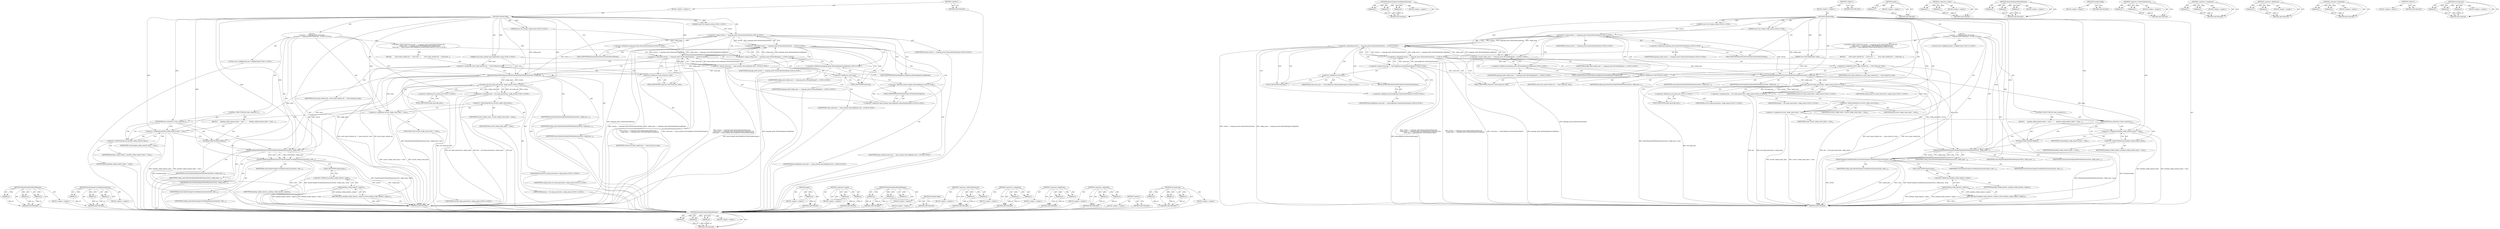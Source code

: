 digraph "std.make_pair" {
vulnerable_122 [label=<(METHOD,MaybeStartInputMethodDaemon)>];
vulnerable_123 [label=<(PARAM,p1)>];
vulnerable_124 [label=<(PARAM,p2)>];
vulnerable_125 [label=<(PARAM,p3)>];
vulnerable_126 [label=<(BLOCK,&lt;empty&gt;,&lt;empty&gt;)>];
vulnerable_127 [label=<(METHOD_RETURN,ANY)>];
vulnerable_148 [label=<(METHOD,MaybeChangeCurrentKeyboardLayout)>];
vulnerable_149 [label=<(PARAM,p1)>];
vulnerable_150 [label=<(PARAM,p2)>];
vulnerable_151 [label=<(PARAM,p3)>];
vulnerable_152 [label=<(BLOCK,&lt;empty&gt;,&lt;empty&gt;)>];
vulnerable_153 [label=<(METHOD_RETURN,ANY)>];
vulnerable_6 [label=<(METHOD,&lt;global&gt;)<SUB>1</SUB>>];
vulnerable_7 [label=<(BLOCK,&lt;empty&gt;,&lt;empty&gt;)<SUB>1</SUB>>];
vulnerable_8 [label=<(METHOD,SetImeConfig)<SUB>1</SUB>>];
vulnerable_9 [label="<(PARAM,const std::string&amp; section)<SUB>1</SUB>>"];
vulnerable_10 [label="<(PARAM,const std::string&amp; config_name)<SUB>2</SUB>>"];
vulnerable_11 [label=<(PARAM,const ImeConfigValue&amp; value)<SUB>3</SUB>>];
vulnerable_12 [label="<(BLOCK,{
     if (section == language_prefs::kGeneralS...,{
     if (section == language_prefs::kGeneralS...)<SUB>3</SUB>>"];
vulnerable_13 [label="<(CONTROL_STRUCTURE,IF,if (section == language_prefs::kGeneralSectionName &amp;&amp;
         config_name == language_prefs::kPreloadEnginesConfigName &amp;&amp;
        value.type == ImeConfigValue::kValueTypeStringList))<SUB>4</SUB>>"];
vulnerable_14 [label="<(&lt;operator&gt;.logicalAnd,section == language_prefs::kGeneralSectionName ...)<SUB>4</SUB>>"];
vulnerable_15 [label="<(&lt;operator&gt;.logicalAnd,section == language_prefs::kGeneralSectionName ...)<SUB>4</SUB>>"];
vulnerable_16 [label="<(&lt;operator&gt;.equals,section == language_prefs::kGeneralSectionName)<SUB>4</SUB>>"];
vulnerable_17 [label="<(IDENTIFIER,section,section == language_prefs::kGeneralSectionName)<SUB>4</SUB>>"];
vulnerable_18 [label="<(&lt;operator&gt;.fieldAccess,language_prefs::kGeneralSectionName)<SUB>4</SUB>>"];
vulnerable_19 [label="<(IDENTIFIER,language_prefs,section == language_prefs::kGeneralSectionName)<SUB>4</SUB>>"];
vulnerable_20 [label=<(FIELD_IDENTIFIER,kGeneralSectionName,kGeneralSectionName)<SUB>4</SUB>>];
vulnerable_21 [label="<(&lt;operator&gt;.equals,config_name == language_prefs::kPreloadEnginesC...)<SUB>5</SUB>>"];
vulnerable_22 [label="<(IDENTIFIER,config_name,config_name == language_prefs::kPreloadEnginesC...)<SUB>5</SUB>>"];
vulnerable_23 [label="<(&lt;operator&gt;.fieldAccess,language_prefs::kPreloadEnginesConfigName)<SUB>5</SUB>>"];
vulnerable_24 [label="<(IDENTIFIER,language_prefs,config_name == language_prefs::kPreloadEnginesC...)<SUB>5</SUB>>"];
vulnerable_25 [label=<(FIELD_IDENTIFIER,kPreloadEnginesConfigName,kPreloadEnginesConfigName)<SUB>5</SUB>>];
vulnerable_26 [label="<(&lt;operator&gt;.equals,value.type == ImeConfigValue::kValueTypeStringList)<SUB>6</SUB>>"];
vulnerable_27 [label=<(&lt;operator&gt;.fieldAccess,value.type)<SUB>6</SUB>>];
vulnerable_28 [label="<(IDENTIFIER,value,value.type == ImeConfigValue::kValueTypeStringList)<SUB>6</SUB>>"];
vulnerable_29 [label=<(FIELD_IDENTIFIER,type,type)<SUB>6</SUB>>];
vulnerable_30 [label="<(&lt;operator&gt;.fieldAccess,ImeConfigValue::kValueTypeStringList)<SUB>6</SUB>>"];
vulnerable_31 [label="<(IDENTIFIER,ImeConfigValue,value.type == ImeConfigValue::kValueTypeStringList)<SUB>6</SUB>>"];
vulnerable_32 [label=<(FIELD_IDENTIFIER,kValueTypeStringList,kValueTypeStringList)<SUB>6</SUB>>];
vulnerable_33 [label=<(BLOCK,{
       active_input_method_ids_ = value.strin...,{
       active_input_method_ids_ = value.strin...)<SUB>6</SUB>>];
vulnerable_34 [label=<(&lt;operator&gt;.assignment,active_input_method_ids_ = value.string_list_value)<SUB>7</SUB>>];
vulnerable_35 [label=<(IDENTIFIER,active_input_method_ids_,active_input_method_ids_ = value.string_list_value)<SUB>7</SUB>>];
vulnerable_36 [label=<(&lt;operator&gt;.fieldAccess,value.string_list_value)<SUB>7</SUB>>];
vulnerable_37 [label=<(IDENTIFIER,value,active_input_method_ids_ = value.string_list_value)<SUB>7</SUB>>];
vulnerable_38 [label=<(FIELD_IDENTIFIER,string_list_value,string_list_value)<SUB>7</SUB>>];
vulnerable_39 [label=<(MaybeStartInputMethodDaemon,MaybeStartInputMethodDaemon(section, config_nam...)<SUB>10</SUB>>];
vulnerable_40 [label=<(IDENTIFIER,section,MaybeStartInputMethodDaemon(section, config_nam...)<SUB>10</SUB>>];
vulnerable_41 [label=<(IDENTIFIER,config_name,MaybeStartInputMethodDaemon(section, config_nam...)<SUB>10</SUB>>];
vulnerable_42 [label=<(IDENTIFIER,value,MaybeStartInputMethodDaemon(section, config_nam...)<SUB>10</SUB>>];
vulnerable_43 [label="<(LOCAL,const ConfigKeyType key: ConfigKeyType)<SUB>12</SUB>>"];
vulnerable_44 [label="<(&lt;operator&gt;.assignment,key = std::make_pair(section, config_name))<SUB>12</SUB>>"];
vulnerable_45 [label="<(IDENTIFIER,key,key = std::make_pair(section, config_name))<SUB>12</SUB>>"];
vulnerable_46 [label="<(std.make_pair,std::make_pair(section, config_name))<SUB>12</SUB>>"];
vulnerable_47 [label="<(&lt;operator&gt;.fieldAccess,std::make_pair)<SUB>12</SUB>>"];
vulnerable_48 [label="<(IDENTIFIER,std,std::make_pair(section, config_name))<SUB>12</SUB>>"];
vulnerable_49 [label=<(FIELD_IDENTIFIER,make_pair,make_pair)<SUB>12</SUB>>];
vulnerable_50 [label="<(IDENTIFIER,section,std::make_pair(section, config_name))<SUB>12</SUB>>"];
vulnerable_51 [label="<(IDENTIFIER,config_name,std::make_pair(section, config_name))<SUB>12</SUB>>"];
vulnerable_52 [label=<(&lt;operator&gt;.assignment,current_config_values_[key] = value)<SUB>13</SUB>>];
vulnerable_53 [label=<(&lt;operator&gt;.indirectIndexAccess,current_config_values_[key])<SUB>13</SUB>>];
vulnerable_54 [label=<(IDENTIFIER,current_config_values_,current_config_values_[key] = value)<SUB>13</SUB>>];
vulnerable_55 [label=<(IDENTIFIER,key,current_config_values_[key] = value)<SUB>13</SUB>>];
vulnerable_56 [label=<(IDENTIFIER,value,current_config_values_[key] = value)<SUB>13</SUB>>];
vulnerable_57 [label=<(CONTROL_STRUCTURE,IF,if (ime_connected_))<SUB>14</SUB>>];
vulnerable_58 [label=<(IDENTIFIER,ime_connected_,if (ime_connected_))<SUB>14</SUB>>];
vulnerable_59 [label=<(BLOCK,{
      pending_config_requests_[key] = value;
...,{
      pending_config_requests_[key] = value;
...)<SUB>14</SUB>>];
vulnerable_60 [label=<(&lt;operator&gt;.assignment,pending_config_requests_[key] = value)<SUB>15</SUB>>];
vulnerable_61 [label=<(&lt;operator&gt;.indirectIndexAccess,pending_config_requests_[key])<SUB>15</SUB>>];
vulnerable_62 [label=<(IDENTIFIER,pending_config_requests_,pending_config_requests_[key] = value)<SUB>15</SUB>>];
vulnerable_63 [label=<(IDENTIFIER,key,pending_config_requests_[key] = value)<SUB>15</SUB>>];
vulnerable_64 [label=<(IDENTIFIER,value,pending_config_requests_[key] = value)<SUB>15</SUB>>];
vulnerable_65 [label=<(FlushImeConfig,FlushImeConfig())<SUB>16</SUB>>];
vulnerable_66 [label=<(MaybeStopInputMethodDaemon,MaybeStopInputMethodDaemon(section, config_name...)<SUB>19</SUB>>];
vulnerable_67 [label=<(IDENTIFIER,section,MaybeStopInputMethodDaemon(section, config_name...)<SUB>19</SUB>>];
vulnerable_68 [label=<(IDENTIFIER,config_name,MaybeStopInputMethodDaemon(section, config_name...)<SUB>19</SUB>>];
vulnerable_69 [label=<(IDENTIFIER,value,MaybeStopInputMethodDaemon(section, config_name...)<SUB>19</SUB>>];
vulnerable_70 [label=<(MaybeChangeCurrentKeyboardLayout,MaybeChangeCurrentKeyboardLayout(section, confi...)<SUB>20</SUB>>];
vulnerable_71 [label=<(IDENTIFIER,section,MaybeChangeCurrentKeyboardLayout(section, confi...)<SUB>20</SUB>>];
vulnerable_72 [label=<(IDENTIFIER,config_name,MaybeChangeCurrentKeyboardLayout(section, confi...)<SUB>20</SUB>>];
vulnerable_73 [label=<(IDENTIFIER,value,MaybeChangeCurrentKeyboardLayout(section, confi...)<SUB>20</SUB>>];
vulnerable_74 [label=<(RETURN,return pending_config_requests_.empty();,return pending_config_requests_.empty();)<SUB>21</SUB>>];
vulnerable_75 [label=<(empty,pending_config_requests_.empty())<SUB>21</SUB>>];
vulnerable_76 [label=<(&lt;operator&gt;.fieldAccess,pending_config_requests_.empty)<SUB>21</SUB>>];
vulnerable_77 [label=<(IDENTIFIER,pending_config_requests_,pending_config_requests_.empty())<SUB>21</SUB>>];
vulnerable_78 [label=<(FIELD_IDENTIFIER,empty,empty)<SUB>21</SUB>>];
vulnerable_79 [label=<(METHOD_RETURN,bool)<SUB>1</SUB>>];
vulnerable_81 [label=<(METHOD_RETURN,ANY)<SUB>1</SUB>>];
vulnerable_154 [label=<(METHOD,empty)>];
vulnerable_155 [label=<(PARAM,p1)>];
vulnerable_156 [label=<(BLOCK,&lt;empty&gt;,&lt;empty&gt;)>];
vulnerable_157 [label=<(METHOD_RETURN,ANY)>];
vulnerable_107 [label=<(METHOD,&lt;operator&gt;.equals)>];
vulnerable_108 [label=<(PARAM,p1)>];
vulnerable_109 [label=<(PARAM,p2)>];
vulnerable_110 [label=<(BLOCK,&lt;empty&gt;,&lt;empty&gt;)>];
vulnerable_111 [label=<(METHOD_RETURN,ANY)>];
vulnerable_142 [label=<(METHOD,MaybeStopInputMethodDaemon)>];
vulnerable_143 [label=<(PARAM,p1)>];
vulnerable_144 [label=<(PARAM,p2)>];
vulnerable_145 [label=<(PARAM,p3)>];
vulnerable_146 [label=<(BLOCK,&lt;empty&gt;,&lt;empty&gt;)>];
vulnerable_147 [label=<(METHOD_RETURN,ANY)>];
vulnerable_139 [label=<(METHOD,FlushImeConfig)>];
vulnerable_140 [label=<(BLOCK,&lt;empty&gt;,&lt;empty&gt;)>];
vulnerable_141 [label=<(METHOD_RETURN,ANY)>];
vulnerable_134 [label=<(METHOD,&lt;operator&gt;.indirectIndexAccess)>];
vulnerable_135 [label=<(PARAM,p1)>];
vulnerable_136 [label=<(PARAM,p2)>];
vulnerable_137 [label=<(BLOCK,&lt;empty&gt;,&lt;empty&gt;)>];
vulnerable_138 [label=<(METHOD_RETURN,ANY)>];
vulnerable_117 [label=<(METHOD,&lt;operator&gt;.assignment)>];
vulnerable_118 [label=<(PARAM,p1)>];
vulnerable_119 [label=<(PARAM,p2)>];
vulnerable_120 [label=<(BLOCK,&lt;empty&gt;,&lt;empty&gt;)>];
vulnerable_121 [label=<(METHOD_RETURN,ANY)>];
vulnerable_112 [label=<(METHOD,&lt;operator&gt;.fieldAccess)>];
vulnerable_113 [label=<(PARAM,p1)>];
vulnerable_114 [label=<(PARAM,p2)>];
vulnerable_115 [label=<(BLOCK,&lt;empty&gt;,&lt;empty&gt;)>];
vulnerable_116 [label=<(METHOD_RETURN,ANY)>];
vulnerable_102 [label=<(METHOD,&lt;operator&gt;.logicalAnd)>];
vulnerable_103 [label=<(PARAM,p1)>];
vulnerable_104 [label=<(PARAM,p2)>];
vulnerable_105 [label=<(BLOCK,&lt;empty&gt;,&lt;empty&gt;)>];
vulnerable_106 [label=<(METHOD_RETURN,ANY)>];
vulnerable_96 [label=<(METHOD,&lt;global&gt;)<SUB>1</SUB>>];
vulnerable_97 [label=<(BLOCK,&lt;empty&gt;,&lt;empty&gt;)>];
vulnerable_98 [label=<(METHOD_RETURN,ANY)>];
vulnerable_128 [label=<(METHOD,std.make_pair)>];
vulnerable_129 [label=<(PARAM,p1)>];
vulnerable_130 [label=<(PARAM,p2)>];
vulnerable_131 [label=<(PARAM,p3)>];
vulnerable_132 [label=<(BLOCK,&lt;empty&gt;,&lt;empty&gt;)>];
vulnerable_133 [label=<(METHOD_RETURN,ANY)>];
fixed_126 [label=<(METHOD,MaybeStartInputMethodDaemon)>];
fixed_127 [label=<(PARAM,p1)>];
fixed_128 [label=<(PARAM,p2)>];
fixed_129 [label=<(PARAM,p3)>];
fixed_130 [label=<(BLOCK,&lt;empty&gt;,&lt;empty&gt;)>];
fixed_131 [label=<(METHOD_RETURN,ANY)>];
fixed_152 [label=<(METHOD,MaybeChangeCurrentKeyboardLayout)>];
fixed_153 [label=<(PARAM,p1)>];
fixed_154 [label=<(PARAM,p2)>];
fixed_155 [label=<(PARAM,p3)>];
fixed_156 [label=<(BLOCK,&lt;empty&gt;,&lt;empty&gt;)>];
fixed_157 [label=<(METHOD_RETURN,ANY)>];
fixed_6 [label=<(METHOD,&lt;global&gt;)<SUB>1</SUB>>];
fixed_7 [label=<(BLOCK,&lt;empty&gt;,&lt;empty&gt;)<SUB>1</SUB>>];
fixed_8 [label=<(METHOD,SetImeConfig)<SUB>1</SUB>>];
fixed_9 [label="<(PARAM,const std::string&amp; section)<SUB>1</SUB>>"];
fixed_10 [label="<(PARAM,const std::string&amp; config_name)<SUB>2</SUB>>"];
fixed_11 [label="<(PARAM,const input_method::ImeConfigValue&amp; value)<SUB>3</SUB>>"];
fixed_12 [label="<(BLOCK,{
     if (section == language_prefs::kGeneralS...,{
     if (section == language_prefs::kGeneralS...)<SUB>3</SUB>>"];
fixed_13 [label="<(CONTROL_STRUCTURE,IF,if (section == language_prefs::kGeneralSectionName &amp;&amp;
         config_name == language_prefs::kPreloadEnginesConfigName &amp;&amp;
        value.type == input_method::ImeConfigValue::kValueTypeStringList))<SUB>4</SUB>>"];
fixed_14 [label="<(&lt;operator&gt;.logicalAnd,section == language_prefs::kGeneralSectionName ...)<SUB>4</SUB>>"];
fixed_15 [label="<(&lt;operator&gt;.logicalAnd,section == language_prefs::kGeneralSectionName ...)<SUB>4</SUB>>"];
fixed_16 [label="<(&lt;operator&gt;.equals,section == language_prefs::kGeneralSectionName)<SUB>4</SUB>>"];
fixed_17 [label="<(IDENTIFIER,section,section == language_prefs::kGeneralSectionName)<SUB>4</SUB>>"];
fixed_18 [label="<(&lt;operator&gt;.fieldAccess,language_prefs::kGeneralSectionName)<SUB>4</SUB>>"];
fixed_19 [label="<(IDENTIFIER,language_prefs,section == language_prefs::kGeneralSectionName)<SUB>4</SUB>>"];
fixed_20 [label=<(FIELD_IDENTIFIER,kGeneralSectionName,kGeneralSectionName)<SUB>4</SUB>>];
fixed_21 [label="<(&lt;operator&gt;.equals,config_name == language_prefs::kPreloadEnginesC...)<SUB>5</SUB>>"];
fixed_22 [label="<(IDENTIFIER,config_name,config_name == language_prefs::kPreloadEnginesC...)<SUB>5</SUB>>"];
fixed_23 [label="<(&lt;operator&gt;.fieldAccess,language_prefs::kPreloadEnginesConfigName)<SUB>5</SUB>>"];
fixed_24 [label="<(IDENTIFIER,language_prefs,config_name == language_prefs::kPreloadEnginesC...)<SUB>5</SUB>>"];
fixed_25 [label=<(FIELD_IDENTIFIER,kPreloadEnginesConfigName,kPreloadEnginesConfigName)<SUB>5</SUB>>];
fixed_26 [label="<(&lt;operator&gt;.equals,value.type == input_method::ImeConfigValue::kVa...)<SUB>6</SUB>>"];
fixed_27 [label=<(&lt;operator&gt;.fieldAccess,value.type)<SUB>6</SUB>>];
fixed_28 [label="<(IDENTIFIER,value,value.type == input_method::ImeConfigValue::kVa...)<SUB>6</SUB>>"];
fixed_29 [label=<(FIELD_IDENTIFIER,type,type)<SUB>6</SUB>>];
fixed_30 [label="<(&lt;operator&gt;.fieldAccess,input_method::ImeConfigValue::kValueTypeStringList)<SUB>6</SUB>>"];
fixed_31 [label="<(&lt;operator&gt;.fieldAccess,input_method::ImeConfigValue)<SUB>6</SUB>>"];
fixed_32 [label="<(IDENTIFIER,input_method,value.type == input_method::ImeConfigValue::kVa...)<SUB>6</SUB>>"];
fixed_33 [label="<(IDENTIFIER,ImeConfigValue,value.type == input_method::ImeConfigValue::kVa...)<SUB>6</SUB>>"];
fixed_34 [label=<(FIELD_IDENTIFIER,kValueTypeStringList,kValueTypeStringList)<SUB>6</SUB>>];
fixed_35 [label=<(BLOCK,{
       active_input_method_ids_ = value.strin...,{
       active_input_method_ids_ = value.strin...)<SUB>6</SUB>>];
fixed_36 [label=<(&lt;operator&gt;.assignment,active_input_method_ids_ = value.string_list_value)<SUB>7</SUB>>];
fixed_37 [label=<(IDENTIFIER,active_input_method_ids_,active_input_method_ids_ = value.string_list_value)<SUB>7</SUB>>];
fixed_38 [label=<(&lt;operator&gt;.fieldAccess,value.string_list_value)<SUB>7</SUB>>];
fixed_39 [label=<(IDENTIFIER,value,active_input_method_ids_ = value.string_list_value)<SUB>7</SUB>>];
fixed_40 [label=<(FIELD_IDENTIFIER,string_list_value,string_list_value)<SUB>7</SUB>>];
fixed_41 [label=<(MaybeStartInputMethodDaemon,MaybeStartInputMethodDaemon(section, config_nam...)<SUB>10</SUB>>];
fixed_42 [label=<(IDENTIFIER,section,MaybeStartInputMethodDaemon(section, config_nam...)<SUB>10</SUB>>];
fixed_43 [label=<(IDENTIFIER,config_name,MaybeStartInputMethodDaemon(section, config_nam...)<SUB>10</SUB>>];
fixed_44 [label=<(IDENTIFIER,value,MaybeStartInputMethodDaemon(section, config_nam...)<SUB>10</SUB>>];
fixed_45 [label="<(LOCAL,const ConfigKeyType key: ConfigKeyType)<SUB>12</SUB>>"];
fixed_46 [label="<(&lt;operator&gt;.assignment,key = std::make_pair(section, config_name))<SUB>12</SUB>>"];
fixed_47 [label="<(IDENTIFIER,key,key = std::make_pair(section, config_name))<SUB>12</SUB>>"];
fixed_48 [label="<(std.make_pair,std::make_pair(section, config_name))<SUB>12</SUB>>"];
fixed_49 [label="<(&lt;operator&gt;.fieldAccess,std::make_pair)<SUB>12</SUB>>"];
fixed_50 [label="<(IDENTIFIER,std,std::make_pair(section, config_name))<SUB>12</SUB>>"];
fixed_51 [label=<(FIELD_IDENTIFIER,make_pair,make_pair)<SUB>12</SUB>>];
fixed_52 [label="<(IDENTIFIER,section,std::make_pair(section, config_name))<SUB>12</SUB>>"];
fixed_53 [label="<(IDENTIFIER,config_name,std::make_pair(section, config_name))<SUB>12</SUB>>"];
fixed_54 [label=<(&lt;operator&gt;.assignment,current_config_values_[key] = value)<SUB>13</SUB>>];
fixed_55 [label=<(&lt;operator&gt;.indirectIndexAccess,current_config_values_[key])<SUB>13</SUB>>];
fixed_56 [label=<(IDENTIFIER,current_config_values_,current_config_values_[key] = value)<SUB>13</SUB>>];
fixed_57 [label=<(IDENTIFIER,key,current_config_values_[key] = value)<SUB>13</SUB>>];
fixed_58 [label=<(IDENTIFIER,value,current_config_values_[key] = value)<SUB>13</SUB>>];
fixed_59 [label=<(CONTROL_STRUCTURE,IF,if (ime_connected_))<SUB>14</SUB>>];
fixed_60 [label=<(IDENTIFIER,ime_connected_,if (ime_connected_))<SUB>14</SUB>>];
fixed_61 [label=<(BLOCK,{
      pending_config_requests_[key] = value;
...,{
      pending_config_requests_[key] = value;
...)<SUB>14</SUB>>];
fixed_62 [label=<(&lt;operator&gt;.assignment,pending_config_requests_[key] = value)<SUB>15</SUB>>];
fixed_63 [label=<(&lt;operator&gt;.indirectIndexAccess,pending_config_requests_[key])<SUB>15</SUB>>];
fixed_64 [label=<(IDENTIFIER,pending_config_requests_,pending_config_requests_[key] = value)<SUB>15</SUB>>];
fixed_65 [label=<(IDENTIFIER,key,pending_config_requests_[key] = value)<SUB>15</SUB>>];
fixed_66 [label=<(IDENTIFIER,value,pending_config_requests_[key] = value)<SUB>15</SUB>>];
fixed_67 [label=<(FlushImeConfig,FlushImeConfig())<SUB>16</SUB>>];
fixed_68 [label=<(MaybeStopInputMethodDaemon,MaybeStopInputMethodDaemon(section, config_name...)<SUB>19</SUB>>];
fixed_69 [label=<(IDENTIFIER,section,MaybeStopInputMethodDaemon(section, config_name...)<SUB>19</SUB>>];
fixed_70 [label=<(IDENTIFIER,config_name,MaybeStopInputMethodDaemon(section, config_name...)<SUB>19</SUB>>];
fixed_71 [label=<(IDENTIFIER,value,MaybeStopInputMethodDaemon(section, config_name...)<SUB>19</SUB>>];
fixed_72 [label=<(MaybeChangeCurrentKeyboardLayout,MaybeChangeCurrentKeyboardLayout(section, confi...)<SUB>20</SUB>>];
fixed_73 [label=<(IDENTIFIER,section,MaybeChangeCurrentKeyboardLayout(section, confi...)<SUB>20</SUB>>];
fixed_74 [label=<(IDENTIFIER,config_name,MaybeChangeCurrentKeyboardLayout(section, confi...)<SUB>20</SUB>>];
fixed_75 [label=<(IDENTIFIER,value,MaybeChangeCurrentKeyboardLayout(section, confi...)<SUB>20</SUB>>];
fixed_76 [label=<(RETURN,return pending_config_requests_.empty();,return pending_config_requests_.empty();)<SUB>21</SUB>>];
fixed_77 [label=<(empty,pending_config_requests_.empty())<SUB>21</SUB>>];
fixed_78 [label=<(&lt;operator&gt;.fieldAccess,pending_config_requests_.empty)<SUB>21</SUB>>];
fixed_79 [label=<(IDENTIFIER,pending_config_requests_,pending_config_requests_.empty())<SUB>21</SUB>>];
fixed_80 [label=<(FIELD_IDENTIFIER,empty,empty)<SUB>21</SUB>>];
fixed_81 [label=<(METHOD_RETURN,bool)<SUB>1</SUB>>];
fixed_83 [label=<(METHOD_RETURN,ANY)<SUB>1</SUB>>];
fixed_158 [label=<(METHOD,empty)>];
fixed_159 [label=<(PARAM,p1)>];
fixed_160 [label=<(BLOCK,&lt;empty&gt;,&lt;empty&gt;)>];
fixed_161 [label=<(METHOD_RETURN,ANY)>];
fixed_111 [label=<(METHOD,&lt;operator&gt;.equals)>];
fixed_112 [label=<(PARAM,p1)>];
fixed_113 [label=<(PARAM,p2)>];
fixed_114 [label=<(BLOCK,&lt;empty&gt;,&lt;empty&gt;)>];
fixed_115 [label=<(METHOD_RETURN,ANY)>];
fixed_146 [label=<(METHOD,MaybeStopInputMethodDaemon)>];
fixed_147 [label=<(PARAM,p1)>];
fixed_148 [label=<(PARAM,p2)>];
fixed_149 [label=<(PARAM,p3)>];
fixed_150 [label=<(BLOCK,&lt;empty&gt;,&lt;empty&gt;)>];
fixed_151 [label=<(METHOD_RETURN,ANY)>];
fixed_143 [label=<(METHOD,FlushImeConfig)>];
fixed_144 [label=<(BLOCK,&lt;empty&gt;,&lt;empty&gt;)>];
fixed_145 [label=<(METHOD_RETURN,ANY)>];
fixed_138 [label=<(METHOD,&lt;operator&gt;.indirectIndexAccess)>];
fixed_139 [label=<(PARAM,p1)>];
fixed_140 [label=<(PARAM,p2)>];
fixed_141 [label=<(BLOCK,&lt;empty&gt;,&lt;empty&gt;)>];
fixed_142 [label=<(METHOD_RETURN,ANY)>];
fixed_121 [label=<(METHOD,&lt;operator&gt;.assignment)>];
fixed_122 [label=<(PARAM,p1)>];
fixed_123 [label=<(PARAM,p2)>];
fixed_124 [label=<(BLOCK,&lt;empty&gt;,&lt;empty&gt;)>];
fixed_125 [label=<(METHOD_RETURN,ANY)>];
fixed_116 [label=<(METHOD,&lt;operator&gt;.fieldAccess)>];
fixed_117 [label=<(PARAM,p1)>];
fixed_118 [label=<(PARAM,p2)>];
fixed_119 [label=<(BLOCK,&lt;empty&gt;,&lt;empty&gt;)>];
fixed_120 [label=<(METHOD_RETURN,ANY)>];
fixed_106 [label=<(METHOD,&lt;operator&gt;.logicalAnd)>];
fixed_107 [label=<(PARAM,p1)>];
fixed_108 [label=<(PARAM,p2)>];
fixed_109 [label=<(BLOCK,&lt;empty&gt;,&lt;empty&gt;)>];
fixed_110 [label=<(METHOD_RETURN,ANY)>];
fixed_100 [label=<(METHOD,&lt;global&gt;)<SUB>1</SUB>>];
fixed_101 [label=<(BLOCK,&lt;empty&gt;,&lt;empty&gt;)>];
fixed_102 [label=<(METHOD_RETURN,ANY)>];
fixed_132 [label=<(METHOD,std.make_pair)>];
fixed_133 [label=<(PARAM,p1)>];
fixed_134 [label=<(PARAM,p2)>];
fixed_135 [label=<(PARAM,p3)>];
fixed_136 [label=<(BLOCK,&lt;empty&gt;,&lt;empty&gt;)>];
fixed_137 [label=<(METHOD_RETURN,ANY)>];
vulnerable_122 -> vulnerable_123  [key=0, label="AST: "];
vulnerable_122 -> vulnerable_123  [key=1, label="DDG: "];
vulnerable_122 -> vulnerable_126  [key=0, label="AST: "];
vulnerable_122 -> vulnerable_124  [key=0, label="AST: "];
vulnerable_122 -> vulnerable_124  [key=1, label="DDG: "];
vulnerable_122 -> vulnerable_127  [key=0, label="AST: "];
vulnerable_122 -> vulnerable_127  [key=1, label="CFG: "];
vulnerable_122 -> vulnerable_125  [key=0, label="AST: "];
vulnerable_122 -> vulnerable_125  [key=1, label="DDG: "];
vulnerable_123 -> vulnerable_127  [key=0, label="DDG: p1"];
vulnerable_124 -> vulnerable_127  [key=0, label="DDG: p2"];
vulnerable_125 -> vulnerable_127  [key=0, label="DDG: p3"];
vulnerable_148 -> vulnerable_149  [key=0, label="AST: "];
vulnerable_148 -> vulnerable_149  [key=1, label="DDG: "];
vulnerable_148 -> vulnerable_152  [key=0, label="AST: "];
vulnerable_148 -> vulnerable_150  [key=0, label="AST: "];
vulnerable_148 -> vulnerable_150  [key=1, label="DDG: "];
vulnerable_148 -> vulnerable_153  [key=0, label="AST: "];
vulnerable_148 -> vulnerable_153  [key=1, label="CFG: "];
vulnerable_148 -> vulnerable_151  [key=0, label="AST: "];
vulnerable_148 -> vulnerable_151  [key=1, label="DDG: "];
vulnerable_149 -> vulnerable_153  [key=0, label="DDG: p1"];
vulnerable_150 -> vulnerable_153  [key=0, label="DDG: p2"];
vulnerable_151 -> vulnerable_153  [key=0, label="DDG: p3"];
vulnerable_6 -> vulnerable_7  [key=0, label="AST: "];
vulnerable_6 -> vulnerable_81  [key=0, label="AST: "];
vulnerable_6 -> vulnerable_81  [key=1, label="CFG: "];
vulnerable_7 -> vulnerable_8  [key=0, label="AST: "];
vulnerable_8 -> vulnerable_9  [key=0, label="AST: "];
vulnerable_8 -> vulnerable_9  [key=1, label="DDG: "];
vulnerable_8 -> vulnerable_10  [key=0, label="AST: "];
vulnerable_8 -> vulnerable_10  [key=1, label="DDG: "];
vulnerable_8 -> vulnerable_11  [key=0, label="AST: "];
vulnerable_8 -> vulnerable_11  [key=1, label="DDG: "];
vulnerable_8 -> vulnerable_12  [key=0, label="AST: "];
vulnerable_8 -> vulnerable_79  [key=0, label="AST: "];
vulnerable_8 -> vulnerable_20  [key=0, label="CFG: "];
vulnerable_8 -> vulnerable_52  [key=0, label="DDG: "];
vulnerable_8 -> vulnerable_39  [key=0, label="DDG: "];
vulnerable_8 -> vulnerable_58  [key=0, label="DDG: "];
vulnerable_8 -> vulnerable_66  [key=0, label="DDG: "];
vulnerable_8 -> vulnerable_70  [key=0, label="DDG: "];
vulnerable_8 -> vulnerable_46  [key=0, label="DDG: "];
vulnerable_8 -> vulnerable_60  [key=0, label="DDG: "];
vulnerable_8 -> vulnerable_65  [key=0, label="DDG: "];
vulnerable_8 -> vulnerable_16  [key=0, label="DDG: "];
vulnerable_8 -> vulnerable_21  [key=0, label="DDG: "];
vulnerable_9 -> vulnerable_16  [key=0, label="DDG: section"];
vulnerable_10 -> vulnerable_39  [key=0, label="DDG: config_name"];
vulnerable_10 -> vulnerable_21  [key=0, label="DDG: config_name"];
vulnerable_11 -> vulnerable_39  [key=0, label="DDG: value"];
vulnerable_11 -> vulnerable_34  [key=0, label="DDG: value"];
vulnerable_11 -> vulnerable_26  [key=0, label="DDG: value"];
vulnerable_12 -> vulnerable_13  [key=0, label="AST: "];
vulnerable_12 -> vulnerable_39  [key=0, label="AST: "];
vulnerable_12 -> vulnerable_43  [key=0, label="AST: "];
vulnerable_12 -> vulnerable_44  [key=0, label="AST: "];
vulnerable_12 -> vulnerable_52  [key=0, label="AST: "];
vulnerable_12 -> vulnerable_57  [key=0, label="AST: "];
vulnerable_12 -> vulnerable_66  [key=0, label="AST: "];
vulnerable_12 -> vulnerable_70  [key=0, label="AST: "];
vulnerable_12 -> vulnerable_74  [key=0, label="AST: "];
vulnerable_13 -> vulnerable_14  [key=0, label="AST: "];
vulnerable_13 -> vulnerable_33  [key=0, label="AST: "];
vulnerable_14 -> vulnerable_15  [key=0, label="AST: "];
vulnerable_14 -> vulnerable_26  [key=0, label="AST: "];
vulnerable_14 -> vulnerable_38  [key=0, label="CFG: "];
vulnerable_14 -> vulnerable_38  [key=1, label="CDG: "];
vulnerable_14 -> vulnerable_39  [key=0, label="CFG: "];
vulnerable_14 -> vulnerable_79  [key=0, label="DDG: section == language_prefs::kGeneralSectionName &amp;&amp;
         config_name == language_prefs::kPreloadEnginesConfigName"];
vulnerable_14 -> vulnerable_79  [key=1, label="DDG: value.type == ImeConfigValue::kValueTypeStringList"];
vulnerable_14 -> vulnerable_79  [key=2, label="DDG: section == language_prefs::kGeneralSectionName &amp;&amp;
         config_name == language_prefs::kPreloadEnginesConfigName &amp;&amp;
        value.type == ImeConfigValue::kValueTypeStringList"];
vulnerable_14 -> vulnerable_34  [key=0, label="CDG: "];
vulnerable_14 -> vulnerable_36  [key=0, label="CDG: "];
vulnerable_15 -> vulnerable_16  [key=0, label="AST: "];
vulnerable_15 -> vulnerable_21  [key=0, label="AST: "];
vulnerable_15 -> vulnerable_14  [key=0, label="CFG: "];
vulnerable_15 -> vulnerable_14  [key=1, label="DDG: section == language_prefs::kGeneralSectionName"];
vulnerable_15 -> vulnerable_14  [key=2, label="DDG: config_name == language_prefs::kPreloadEnginesConfigName"];
vulnerable_15 -> vulnerable_29  [key=0, label="CFG: "];
vulnerable_15 -> vulnerable_29  [key=1, label="CDG: "];
vulnerable_15 -> vulnerable_79  [key=0, label="DDG: section == language_prefs::kGeneralSectionName"];
vulnerable_15 -> vulnerable_79  [key=1, label="DDG: config_name == language_prefs::kPreloadEnginesConfigName"];
vulnerable_15 -> vulnerable_30  [key=0, label="CDG: "];
vulnerable_15 -> vulnerable_32  [key=0, label="CDG: "];
vulnerable_15 -> vulnerable_26  [key=0, label="CDG: "];
vulnerable_15 -> vulnerable_27  [key=0, label="CDG: "];
vulnerable_16 -> vulnerable_17  [key=0, label="AST: "];
vulnerable_16 -> vulnerable_18  [key=0, label="AST: "];
vulnerable_16 -> vulnerable_15  [key=0, label="CFG: "];
vulnerable_16 -> vulnerable_15  [key=1, label="DDG: section"];
vulnerable_16 -> vulnerable_15  [key=2, label="DDG: language_prefs::kGeneralSectionName"];
vulnerable_16 -> vulnerable_25  [key=0, label="CFG: "];
vulnerable_16 -> vulnerable_25  [key=1, label="CDG: "];
vulnerable_16 -> vulnerable_79  [key=0, label="DDG: language_prefs::kGeneralSectionName"];
vulnerable_16 -> vulnerable_39  [key=0, label="DDG: section"];
vulnerable_16 -> vulnerable_21  [key=0, label="CDG: "];
vulnerable_16 -> vulnerable_23  [key=0, label="CDG: "];
vulnerable_18 -> vulnerable_19  [key=0, label="AST: "];
vulnerable_18 -> vulnerable_20  [key=0, label="AST: "];
vulnerable_18 -> vulnerable_16  [key=0, label="CFG: "];
vulnerable_20 -> vulnerable_18  [key=0, label="CFG: "];
vulnerable_21 -> vulnerable_22  [key=0, label="AST: "];
vulnerable_21 -> vulnerable_23  [key=0, label="AST: "];
vulnerable_21 -> vulnerable_15  [key=0, label="CFG: "];
vulnerable_21 -> vulnerable_15  [key=1, label="DDG: config_name"];
vulnerable_21 -> vulnerable_15  [key=2, label="DDG: language_prefs::kPreloadEnginesConfigName"];
vulnerable_21 -> vulnerable_79  [key=0, label="DDG: language_prefs::kPreloadEnginesConfigName"];
vulnerable_21 -> vulnerable_39  [key=0, label="DDG: config_name"];
vulnerable_23 -> vulnerable_24  [key=0, label="AST: "];
vulnerable_23 -> vulnerable_25  [key=0, label="AST: "];
vulnerable_23 -> vulnerable_21  [key=0, label="CFG: "];
vulnerable_25 -> vulnerable_23  [key=0, label="CFG: "];
vulnerable_26 -> vulnerable_27  [key=0, label="AST: "];
vulnerable_26 -> vulnerable_30  [key=0, label="AST: "];
vulnerable_26 -> vulnerable_14  [key=0, label="CFG: "];
vulnerable_26 -> vulnerable_14  [key=1, label="DDG: value.type"];
vulnerable_26 -> vulnerable_14  [key=2, label="DDG: ImeConfigValue::kValueTypeStringList"];
vulnerable_26 -> vulnerable_79  [key=0, label="DDG: ImeConfigValue::kValueTypeStringList"];
vulnerable_26 -> vulnerable_39  [key=0, label="DDG: value.type"];
vulnerable_27 -> vulnerable_28  [key=0, label="AST: "];
vulnerable_27 -> vulnerable_29  [key=0, label="AST: "];
vulnerable_27 -> vulnerable_32  [key=0, label="CFG: "];
vulnerable_29 -> vulnerable_27  [key=0, label="CFG: "];
vulnerable_30 -> vulnerable_31  [key=0, label="AST: "];
vulnerable_30 -> vulnerable_32  [key=0, label="AST: "];
vulnerable_30 -> vulnerable_26  [key=0, label="CFG: "];
vulnerable_32 -> vulnerable_30  [key=0, label="CFG: "];
vulnerable_33 -> vulnerable_34  [key=0, label="AST: "];
vulnerable_34 -> vulnerable_35  [key=0, label="AST: "];
vulnerable_34 -> vulnerable_36  [key=0, label="AST: "];
vulnerable_34 -> vulnerable_39  [key=0, label="CFG: "];
vulnerable_34 -> vulnerable_79  [key=0, label="DDG: active_input_method_ids_ = value.string_list_value"];
vulnerable_34 -> vulnerable_79  [key=1, label="DDG: active_input_method_ids_"];
vulnerable_36 -> vulnerable_37  [key=0, label="AST: "];
vulnerable_36 -> vulnerable_38  [key=0, label="AST: "];
vulnerable_36 -> vulnerable_34  [key=0, label="CFG: "];
vulnerable_38 -> vulnerable_36  [key=0, label="CFG: "];
vulnerable_39 -> vulnerable_40  [key=0, label="AST: "];
vulnerable_39 -> vulnerable_41  [key=0, label="AST: "];
vulnerable_39 -> vulnerable_42  [key=0, label="AST: "];
vulnerable_39 -> vulnerable_49  [key=0, label="CFG: "];
vulnerable_39 -> vulnerable_79  [key=0, label="DDG: MaybeStartInputMethodDaemon(section, config_name, value)"];
vulnerable_39 -> vulnerable_52  [key=0, label="DDG: value"];
vulnerable_39 -> vulnerable_66  [key=0, label="DDG: value"];
vulnerable_39 -> vulnerable_46  [key=0, label="DDG: section"];
vulnerable_39 -> vulnerable_46  [key=1, label="DDG: config_name"];
vulnerable_39 -> vulnerable_60  [key=0, label="DDG: value"];
vulnerable_44 -> vulnerable_45  [key=0, label="AST: "];
vulnerable_44 -> vulnerable_46  [key=0, label="AST: "];
vulnerable_44 -> vulnerable_53  [key=0, label="CFG: "];
vulnerable_44 -> vulnerable_79  [key=0, label="DDG: key"];
vulnerable_44 -> vulnerable_79  [key=1, label="DDG: std::make_pair(section, config_name)"];
vulnerable_44 -> vulnerable_79  [key=2, label="DDG: key = std::make_pair(section, config_name)"];
vulnerable_46 -> vulnerable_47  [key=0, label="AST: "];
vulnerable_46 -> vulnerable_50  [key=0, label="AST: "];
vulnerable_46 -> vulnerable_51  [key=0, label="AST: "];
vulnerable_46 -> vulnerable_44  [key=0, label="CFG: "];
vulnerable_46 -> vulnerable_44  [key=1, label="DDG: std::make_pair"];
vulnerable_46 -> vulnerable_44  [key=2, label="DDG: section"];
vulnerable_46 -> vulnerable_44  [key=3, label="DDG: config_name"];
vulnerable_46 -> vulnerable_79  [key=0, label="DDG: std::make_pair"];
vulnerable_46 -> vulnerable_66  [key=0, label="DDG: section"];
vulnerable_46 -> vulnerable_66  [key=1, label="DDG: config_name"];
vulnerable_47 -> vulnerable_48  [key=0, label="AST: "];
vulnerable_47 -> vulnerable_49  [key=0, label="AST: "];
vulnerable_47 -> vulnerable_46  [key=0, label="CFG: "];
vulnerable_49 -> vulnerable_47  [key=0, label="CFG: "];
vulnerable_52 -> vulnerable_53  [key=0, label="AST: "];
vulnerable_52 -> vulnerable_56  [key=0, label="AST: "];
vulnerable_52 -> vulnerable_58  [key=0, label="CFG: "];
vulnerable_52 -> vulnerable_79  [key=0, label="DDG: current_config_values_[key]"];
vulnerable_52 -> vulnerable_79  [key=1, label="DDG: current_config_values_[key] = value"];
vulnerable_53 -> vulnerable_54  [key=0, label="AST: "];
vulnerable_53 -> vulnerable_55  [key=0, label="AST: "];
vulnerable_53 -> vulnerable_52  [key=0, label="CFG: "];
vulnerable_57 -> vulnerable_58  [key=0, label="AST: "];
vulnerable_57 -> vulnerable_59  [key=0, label="AST: "];
vulnerable_58 -> vulnerable_61  [key=0, label="CFG: "];
vulnerable_58 -> vulnerable_61  [key=1, label="CDG: "];
vulnerable_58 -> vulnerable_66  [key=0, label="CFG: "];
vulnerable_58 -> vulnerable_60  [key=0, label="CDG: "];
vulnerable_58 -> vulnerable_65  [key=0, label="CDG: "];
vulnerable_59 -> vulnerable_60  [key=0, label="AST: "];
vulnerable_59 -> vulnerable_65  [key=0, label="AST: "];
vulnerable_60 -> vulnerable_61  [key=0, label="AST: "];
vulnerable_60 -> vulnerable_64  [key=0, label="AST: "];
vulnerable_60 -> vulnerable_65  [key=0, label="CFG: "];
vulnerable_60 -> vulnerable_79  [key=0, label="DDG: pending_config_requests_[key]"];
vulnerable_60 -> vulnerable_79  [key=1, label="DDG: pending_config_requests_[key] = value"];
vulnerable_61 -> vulnerable_62  [key=0, label="AST: "];
vulnerable_61 -> vulnerable_63  [key=0, label="AST: "];
vulnerable_61 -> vulnerable_60  [key=0, label="CFG: "];
vulnerable_65 -> vulnerable_66  [key=0, label="CFG: "];
vulnerable_65 -> vulnerable_79  [key=0, label="DDG: FlushImeConfig()"];
vulnerable_66 -> vulnerable_67  [key=0, label="AST: "];
vulnerable_66 -> vulnerable_68  [key=0, label="AST: "];
vulnerable_66 -> vulnerable_69  [key=0, label="AST: "];
vulnerable_66 -> vulnerable_70  [key=0, label="CFG: "];
vulnerable_66 -> vulnerable_70  [key=1, label="DDG: section"];
vulnerable_66 -> vulnerable_70  [key=2, label="DDG: config_name"];
vulnerable_66 -> vulnerable_70  [key=3, label="DDG: value"];
vulnerable_66 -> vulnerable_79  [key=0, label="DDG: MaybeStopInputMethodDaemon(section, config_name, value)"];
vulnerable_70 -> vulnerable_71  [key=0, label="AST: "];
vulnerable_70 -> vulnerable_72  [key=0, label="AST: "];
vulnerable_70 -> vulnerable_73  [key=0, label="AST: "];
vulnerable_70 -> vulnerable_78  [key=0, label="CFG: "];
vulnerable_70 -> vulnerable_79  [key=0, label="DDG: section"];
vulnerable_70 -> vulnerable_79  [key=1, label="DDG: config_name"];
vulnerable_70 -> vulnerable_79  [key=2, label="DDG: value"];
vulnerable_70 -> vulnerable_79  [key=3, label="DDG: MaybeChangeCurrentKeyboardLayout(section, config_name, value)"];
vulnerable_74 -> vulnerable_75  [key=0, label="AST: "];
vulnerable_74 -> vulnerable_79  [key=0, label="CFG: "];
vulnerable_74 -> vulnerable_79  [key=1, label="DDG: &lt;RET&gt;"];
vulnerable_75 -> vulnerable_76  [key=0, label="AST: "];
vulnerable_75 -> vulnerable_74  [key=0, label="CFG: "];
vulnerable_75 -> vulnerable_74  [key=1, label="DDG: pending_config_requests_.empty()"];
vulnerable_75 -> vulnerable_79  [key=0, label="DDG: pending_config_requests_.empty"];
vulnerable_75 -> vulnerable_79  [key=1, label="DDG: pending_config_requests_.empty()"];
vulnerable_76 -> vulnerable_77  [key=0, label="AST: "];
vulnerable_76 -> vulnerable_78  [key=0, label="AST: "];
vulnerable_76 -> vulnerable_75  [key=0, label="CFG: "];
vulnerable_78 -> vulnerable_76  [key=0, label="CFG: "];
vulnerable_154 -> vulnerable_155  [key=0, label="AST: "];
vulnerable_154 -> vulnerable_155  [key=1, label="DDG: "];
vulnerable_154 -> vulnerable_156  [key=0, label="AST: "];
vulnerable_154 -> vulnerable_157  [key=0, label="AST: "];
vulnerable_154 -> vulnerable_157  [key=1, label="CFG: "];
vulnerable_155 -> vulnerable_157  [key=0, label="DDG: p1"];
vulnerable_107 -> vulnerable_108  [key=0, label="AST: "];
vulnerable_107 -> vulnerable_108  [key=1, label="DDG: "];
vulnerable_107 -> vulnerable_110  [key=0, label="AST: "];
vulnerable_107 -> vulnerable_109  [key=0, label="AST: "];
vulnerable_107 -> vulnerable_109  [key=1, label="DDG: "];
vulnerable_107 -> vulnerable_111  [key=0, label="AST: "];
vulnerable_107 -> vulnerable_111  [key=1, label="CFG: "];
vulnerable_108 -> vulnerable_111  [key=0, label="DDG: p1"];
vulnerable_109 -> vulnerable_111  [key=0, label="DDG: p2"];
vulnerable_142 -> vulnerable_143  [key=0, label="AST: "];
vulnerable_142 -> vulnerable_143  [key=1, label="DDG: "];
vulnerable_142 -> vulnerable_146  [key=0, label="AST: "];
vulnerable_142 -> vulnerable_144  [key=0, label="AST: "];
vulnerable_142 -> vulnerable_144  [key=1, label="DDG: "];
vulnerable_142 -> vulnerable_147  [key=0, label="AST: "];
vulnerable_142 -> vulnerable_147  [key=1, label="CFG: "];
vulnerable_142 -> vulnerable_145  [key=0, label="AST: "];
vulnerable_142 -> vulnerable_145  [key=1, label="DDG: "];
vulnerable_143 -> vulnerable_147  [key=0, label="DDG: p1"];
vulnerable_144 -> vulnerable_147  [key=0, label="DDG: p2"];
vulnerable_145 -> vulnerable_147  [key=0, label="DDG: p3"];
vulnerable_139 -> vulnerable_140  [key=0, label="AST: "];
vulnerable_139 -> vulnerable_141  [key=0, label="AST: "];
vulnerable_139 -> vulnerable_141  [key=1, label="CFG: "];
vulnerable_134 -> vulnerable_135  [key=0, label="AST: "];
vulnerable_134 -> vulnerable_135  [key=1, label="DDG: "];
vulnerable_134 -> vulnerable_137  [key=0, label="AST: "];
vulnerable_134 -> vulnerable_136  [key=0, label="AST: "];
vulnerable_134 -> vulnerable_136  [key=1, label="DDG: "];
vulnerable_134 -> vulnerable_138  [key=0, label="AST: "];
vulnerable_134 -> vulnerable_138  [key=1, label="CFG: "];
vulnerable_135 -> vulnerable_138  [key=0, label="DDG: p1"];
vulnerable_136 -> vulnerable_138  [key=0, label="DDG: p2"];
vulnerable_117 -> vulnerable_118  [key=0, label="AST: "];
vulnerable_117 -> vulnerable_118  [key=1, label="DDG: "];
vulnerable_117 -> vulnerable_120  [key=0, label="AST: "];
vulnerable_117 -> vulnerable_119  [key=0, label="AST: "];
vulnerable_117 -> vulnerable_119  [key=1, label="DDG: "];
vulnerable_117 -> vulnerable_121  [key=0, label="AST: "];
vulnerable_117 -> vulnerable_121  [key=1, label="CFG: "];
vulnerable_118 -> vulnerable_121  [key=0, label="DDG: p1"];
vulnerable_119 -> vulnerable_121  [key=0, label="DDG: p2"];
vulnerable_112 -> vulnerable_113  [key=0, label="AST: "];
vulnerable_112 -> vulnerable_113  [key=1, label="DDG: "];
vulnerable_112 -> vulnerable_115  [key=0, label="AST: "];
vulnerable_112 -> vulnerable_114  [key=0, label="AST: "];
vulnerable_112 -> vulnerable_114  [key=1, label="DDG: "];
vulnerable_112 -> vulnerable_116  [key=0, label="AST: "];
vulnerable_112 -> vulnerable_116  [key=1, label="CFG: "];
vulnerable_113 -> vulnerable_116  [key=0, label="DDG: p1"];
vulnerable_114 -> vulnerable_116  [key=0, label="DDG: p2"];
vulnerable_102 -> vulnerable_103  [key=0, label="AST: "];
vulnerable_102 -> vulnerable_103  [key=1, label="DDG: "];
vulnerable_102 -> vulnerable_105  [key=0, label="AST: "];
vulnerable_102 -> vulnerable_104  [key=0, label="AST: "];
vulnerable_102 -> vulnerable_104  [key=1, label="DDG: "];
vulnerable_102 -> vulnerable_106  [key=0, label="AST: "];
vulnerable_102 -> vulnerable_106  [key=1, label="CFG: "];
vulnerable_103 -> vulnerable_106  [key=0, label="DDG: p1"];
vulnerable_104 -> vulnerable_106  [key=0, label="DDG: p2"];
vulnerable_96 -> vulnerable_97  [key=0, label="AST: "];
vulnerable_96 -> vulnerable_98  [key=0, label="AST: "];
vulnerable_96 -> vulnerable_98  [key=1, label="CFG: "];
vulnerable_128 -> vulnerable_129  [key=0, label="AST: "];
vulnerable_128 -> vulnerable_129  [key=1, label="DDG: "];
vulnerable_128 -> vulnerable_132  [key=0, label="AST: "];
vulnerable_128 -> vulnerable_130  [key=0, label="AST: "];
vulnerable_128 -> vulnerable_130  [key=1, label="DDG: "];
vulnerable_128 -> vulnerable_133  [key=0, label="AST: "];
vulnerable_128 -> vulnerable_133  [key=1, label="CFG: "];
vulnerable_128 -> vulnerable_131  [key=0, label="AST: "];
vulnerable_128 -> vulnerable_131  [key=1, label="DDG: "];
vulnerable_129 -> vulnerable_133  [key=0, label="DDG: p1"];
vulnerable_130 -> vulnerable_133  [key=0, label="DDG: p2"];
vulnerable_131 -> vulnerable_133  [key=0, label="DDG: p3"];
fixed_126 -> fixed_127  [key=0, label="AST: "];
fixed_126 -> fixed_127  [key=1, label="DDG: "];
fixed_126 -> fixed_130  [key=0, label="AST: "];
fixed_126 -> fixed_128  [key=0, label="AST: "];
fixed_126 -> fixed_128  [key=1, label="DDG: "];
fixed_126 -> fixed_131  [key=0, label="AST: "];
fixed_126 -> fixed_131  [key=1, label="CFG: "];
fixed_126 -> fixed_129  [key=0, label="AST: "];
fixed_126 -> fixed_129  [key=1, label="DDG: "];
fixed_127 -> fixed_131  [key=0, label="DDG: p1"];
fixed_128 -> fixed_131  [key=0, label="DDG: p2"];
fixed_129 -> fixed_131  [key=0, label="DDG: p3"];
fixed_130 -> vulnerable_122  [key=0];
fixed_131 -> vulnerable_122  [key=0];
fixed_152 -> fixed_153  [key=0, label="AST: "];
fixed_152 -> fixed_153  [key=1, label="DDG: "];
fixed_152 -> fixed_156  [key=0, label="AST: "];
fixed_152 -> fixed_154  [key=0, label="AST: "];
fixed_152 -> fixed_154  [key=1, label="DDG: "];
fixed_152 -> fixed_157  [key=0, label="AST: "];
fixed_152 -> fixed_157  [key=1, label="CFG: "];
fixed_152 -> fixed_155  [key=0, label="AST: "];
fixed_152 -> fixed_155  [key=1, label="DDG: "];
fixed_153 -> fixed_157  [key=0, label="DDG: p1"];
fixed_154 -> fixed_157  [key=0, label="DDG: p2"];
fixed_155 -> fixed_157  [key=0, label="DDG: p3"];
fixed_156 -> vulnerable_122  [key=0];
fixed_157 -> vulnerable_122  [key=0];
fixed_6 -> fixed_7  [key=0, label="AST: "];
fixed_6 -> fixed_83  [key=0, label="AST: "];
fixed_6 -> fixed_83  [key=1, label="CFG: "];
fixed_7 -> fixed_8  [key=0, label="AST: "];
fixed_8 -> fixed_9  [key=0, label="AST: "];
fixed_8 -> fixed_9  [key=1, label="DDG: "];
fixed_8 -> fixed_10  [key=0, label="AST: "];
fixed_8 -> fixed_10  [key=1, label="DDG: "];
fixed_8 -> fixed_11  [key=0, label="AST: "];
fixed_8 -> fixed_11  [key=1, label="DDG: "];
fixed_8 -> fixed_12  [key=0, label="AST: "];
fixed_8 -> fixed_81  [key=0, label="AST: "];
fixed_8 -> fixed_20  [key=0, label="CFG: "];
fixed_8 -> fixed_54  [key=0, label="DDG: "];
fixed_8 -> fixed_41  [key=0, label="DDG: "];
fixed_8 -> fixed_60  [key=0, label="DDG: "];
fixed_8 -> fixed_68  [key=0, label="DDG: "];
fixed_8 -> fixed_72  [key=0, label="DDG: "];
fixed_8 -> fixed_48  [key=0, label="DDG: "];
fixed_8 -> fixed_62  [key=0, label="DDG: "];
fixed_8 -> fixed_67  [key=0, label="DDG: "];
fixed_8 -> fixed_16  [key=0, label="DDG: "];
fixed_8 -> fixed_21  [key=0, label="DDG: "];
fixed_9 -> fixed_16  [key=0, label="DDG: section"];
fixed_10 -> fixed_41  [key=0, label="DDG: config_name"];
fixed_10 -> fixed_21  [key=0, label="DDG: config_name"];
fixed_11 -> fixed_41  [key=0, label="DDG: value"];
fixed_11 -> fixed_36  [key=0, label="DDG: value"];
fixed_11 -> fixed_26  [key=0, label="DDG: value"];
fixed_12 -> fixed_13  [key=0, label="AST: "];
fixed_12 -> fixed_41  [key=0, label="AST: "];
fixed_12 -> fixed_45  [key=0, label="AST: "];
fixed_12 -> fixed_46  [key=0, label="AST: "];
fixed_12 -> fixed_54  [key=0, label="AST: "];
fixed_12 -> fixed_59  [key=0, label="AST: "];
fixed_12 -> fixed_68  [key=0, label="AST: "];
fixed_12 -> fixed_72  [key=0, label="AST: "];
fixed_12 -> fixed_76  [key=0, label="AST: "];
fixed_13 -> fixed_14  [key=0, label="AST: "];
fixed_13 -> fixed_35  [key=0, label="AST: "];
fixed_14 -> fixed_15  [key=0, label="AST: "];
fixed_14 -> fixed_26  [key=0, label="AST: "];
fixed_14 -> fixed_40  [key=0, label="CFG: "];
fixed_14 -> fixed_40  [key=1, label="CDG: "];
fixed_14 -> fixed_41  [key=0, label="CFG: "];
fixed_14 -> fixed_81  [key=0, label="DDG: section == language_prefs::kGeneralSectionName &amp;&amp;
         config_name == language_prefs::kPreloadEnginesConfigName"];
fixed_14 -> fixed_81  [key=1, label="DDG: value.type == input_method::ImeConfigValue::kValueTypeStringList"];
fixed_14 -> fixed_81  [key=2, label="DDG: section == language_prefs::kGeneralSectionName &amp;&amp;
         config_name == language_prefs::kPreloadEnginesConfigName &amp;&amp;
        value.type == input_method::ImeConfigValue::kValueTypeStringList"];
fixed_14 -> fixed_36  [key=0, label="CDG: "];
fixed_14 -> fixed_38  [key=0, label="CDG: "];
fixed_15 -> fixed_16  [key=0, label="AST: "];
fixed_15 -> fixed_21  [key=0, label="AST: "];
fixed_15 -> fixed_14  [key=0, label="CFG: "];
fixed_15 -> fixed_14  [key=1, label="DDG: section == language_prefs::kGeneralSectionName"];
fixed_15 -> fixed_14  [key=2, label="DDG: config_name == language_prefs::kPreloadEnginesConfigName"];
fixed_15 -> fixed_29  [key=0, label="CFG: "];
fixed_15 -> fixed_29  [key=1, label="CDG: "];
fixed_15 -> fixed_81  [key=0, label="DDG: section == language_prefs::kGeneralSectionName"];
fixed_15 -> fixed_81  [key=1, label="DDG: config_name == language_prefs::kPreloadEnginesConfigName"];
fixed_15 -> fixed_30  [key=0, label="CDG: "];
fixed_15 -> fixed_34  [key=0, label="CDG: "];
fixed_15 -> fixed_26  [key=0, label="CDG: "];
fixed_15 -> fixed_27  [key=0, label="CDG: "];
fixed_15 -> fixed_31  [key=0, label="CDG: "];
fixed_16 -> fixed_17  [key=0, label="AST: "];
fixed_16 -> fixed_18  [key=0, label="AST: "];
fixed_16 -> fixed_15  [key=0, label="CFG: "];
fixed_16 -> fixed_15  [key=1, label="DDG: section"];
fixed_16 -> fixed_15  [key=2, label="DDG: language_prefs::kGeneralSectionName"];
fixed_16 -> fixed_25  [key=0, label="CFG: "];
fixed_16 -> fixed_25  [key=1, label="CDG: "];
fixed_16 -> fixed_81  [key=0, label="DDG: language_prefs::kGeneralSectionName"];
fixed_16 -> fixed_41  [key=0, label="DDG: section"];
fixed_16 -> fixed_21  [key=0, label="CDG: "];
fixed_16 -> fixed_23  [key=0, label="CDG: "];
fixed_17 -> vulnerable_122  [key=0];
fixed_18 -> fixed_19  [key=0, label="AST: "];
fixed_18 -> fixed_20  [key=0, label="AST: "];
fixed_18 -> fixed_16  [key=0, label="CFG: "];
fixed_19 -> vulnerable_122  [key=0];
fixed_20 -> fixed_18  [key=0, label="CFG: "];
fixed_21 -> fixed_22  [key=0, label="AST: "];
fixed_21 -> fixed_23  [key=0, label="AST: "];
fixed_21 -> fixed_15  [key=0, label="CFG: "];
fixed_21 -> fixed_15  [key=1, label="DDG: config_name"];
fixed_21 -> fixed_15  [key=2, label="DDG: language_prefs::kPreloadEnginesConfigName"];
fixed_21 -> fixed_81  [key=0, label="DDG: language_prefs::kPreloadEnginesConfigName"];
fixed_21 -> fixed_41  [key=0, label="DDG: config_name"];
fixed_22 -> vulnerable_122  [key=0];
fixed_23 -> fixed_24  [key=0, label="AST: "];
fixed_23 -> fixed_25  [key=0, label="AST: "];
fixed_23 -> fixed_21  [key=0, label="CFG: "];
fixed_24 -> vulnerable_122  [key=0];
fixed_25 -> fixed_23  [key=0, label="CFG: "];
fixed_26 -> fixed_27  [key=0, label="AST: "];
fixed_26 -> fixed_30  [key=0, label="AST: "];
fixed_26 -> fixed_14  [key=0, label="CFG: "];
fixed_26 -> fixed_14  [key=1, label="DDG: value.type"];
fixed_26 -> fixed_14  [key=2, label="DDG: input_method::ImeConfigValue::kValueTypeStringList"];
fixed_26 -> fixed_81  [key=0, label="DDG: input_method::ImeConfigValue::kValueTypeStringList"];
fixed_26 -> fixed_41  [key=0, label="DDG: value.type"];
fixed_27 -> fixed_28  [key=0, label="AST: "];
fixed_27 -> fixed_29  [key=0, label="AST: "];
fixed_27 -> fixed_31  [key=0, label="CFG: "];
fixed_28 -> vulnerable_122  [key=0];
fixed_29 -> fixed_27  [key=0, label="CFG: "];
fixed_30 -> fixed_31  [key=0, label="AST: "];
fixed_30 -> fixed_34  [key=0, label="AST: "];
fixed_30 -> fixed_26  [key=0, label="CFG: "];
fixed_31 -> fixed_32  [key=0, label="AST: "];
fixed_31 -> fixed_33  [key=0, label="AST: "];
fixed_31 -> fixed_34  [key=0, label="CFG: "];
fixed_32 -> vulnerable_122  [key=0];
fixed_33 -> vulnerable_122  [key=0];
fixed_34 -> fixed_30  [key=0, label="CFG: "];
fixed_35 -> fixed_36  [key=0, label="AST: "];
fixed_36 -> fixed_37  [key=0, label="AST: "];
fixed_36 -> fixed_38  [key=0, label="AST: "];
fixed_36 -> fixed_41  [key=0, label="CFG: "];
fixed_36 -> fixed_81  [key=0, label="DDG: active_input_method_ids_ = value.string_list_value"];
fixed_36 -> fixed_81  [key=1, label="DDG: active_input_method_ids_"];
fixed_37 -> vulnerable_122  [key=0];
fixed_38 -> fixed_39  [key=0, label="AST: "];
fixed_38 -> fixed_40  [key=0, label="AST: "];
fixed_38 -> fixed_36  [key=0, label="CFG: "];
fixed_39 -> vulnerable_122  [key=0];
fixed_40 -> fixed_38  [key=0, label="CFG: "];
fixed_41 -> fixed_42  [key=0, label="AST: "];
fixed_41 -> fixed_43  [key=0, label="AST: "];
fixed_41 -> fixed_44  [key=0, label="AST: "];
fixed_41 -> fixed_51  [key=0, label="CFG: "];
fixed_41 -> fixed_81  [key=0, label="DDG: MaybeStartInputMethodDaemon(section, config_name, value)"];
fixed_41 -> fixed_54  [key=0, label="DDG: value"];
fixed_41 -> fixed_68  [key=0, label="DDG: value"];
fixed_41 -> fixed_48  [key=0, label="DDG: section"];
fixed_41 -> fixed_48  [key=1, label="DDG: config_name"];
fixed_41 -> fixed_62  [key=0, label="DDG: value"];
fixed_42 -> vulnerable_122  [key=0];
fixed_43 -> vulnerable_122  [key=0];
fixed_44 -> vulnerable_122  [key=0];
fixed_45 -> vulnerable_122  [key=0];
fixed_46 -> fixed_47  [key=0, label="AST: "];
fixed_46 -> fixed_48  [key=0, label="AST: "];
fixed_46 -> fixed_55  [key=0, label="CFG: "];
fixed_46 -> fixed_81  [key=0, label="DDG: key"];
fixed_46 -> fixed_81  [key=1, label="DDG: std::make_pair(section, config_name)"];
fixed_46 -> fixed_81  [key=2, label="DDG: key = std::make_pair(section, config_name)"];
fixed_47 -> vulnerable_122  [key=0];
fixed_48 -> fixed_49  [key=0, label="AST: "];
fixed_48 -> fixed_52  [key=0, label="AST: "];
fixed_48 -> fixed_53  [key=0, label="AST: "];
fixed_48 -> fixed_46  [key=0, label="CFG: "];
fixed_48 -> fixed_46  [key=1, label="DDG: std::make_pair"];
fixed_48 -> fixed_46  [key=2, label="DDG: section"];
fixed_48 -> fixed_46  [key=3, label="DDG: config_name"];
fixed_48 -> fixed_81  [key=0, label="DDG: std::make_pair"];
fixed_48 -> fixed_68  [key=0, label="DDG: section"];
fixed_48 -> fixed_68  [key=1, label="DDG: config_name"];
fixed_49 -> fixed_50  [key=0, label="AST: "];
fixed_49 -> fixed_51  [key=0, label="AST: "];
fixed_49 -> fixed_48  [key=0, label="CFG: "];
fixed_50 -> vulnerable_122  [key=0];
fixed_51 -> fixed_49  [key=0, label="CFG: "];
fixed_52 -> vulnerable_122  [key=0];
fixed_53 -> vulnerable_122  [key=0];
fixed_54 -> fixed_55  [key=0, label="AST: "];
fixed_54 -> fixed_58  [key=0, label="AST: "];
fixed_54 -> fixed_60  [key=0, label="CFG: "];
fixed_54 -> fixed_81  [key=0, label="DDG: current_config_values_[key]"];
fixed_54 -> fixed_81  [key=1, label="DDG: current_config_values_[key] = value"];
fixed_55 -> fixed_56  [key=0, label="AST: "];
fixed_55 -> fixed_57  [key=0, label="AST: "];
fixed_55 -> fixed_54  [key=0, label="CFG: "];
fixed_56 -> vulnerable_122  [key=0];
fixed_57 -> vulnerable_122  [key=0];
fixed_58 -> vulnerable_122  [key=0];
fixed_59 -> fixed_60  [key=0, label="AST: "];
fixed_59 -> fixed_61  [key=0, label="AST: "];
fixed_60 -> fixed_63  [key=0, label="CFG: "];
fixed_60 -> fixed_63  [key=1, label="CDG: "];
fixed_60 -> fixed_68  [key=0, label="CFG: "];
fixed_60 -> fixed_67  [key=0, label="CDG: "];
fixed_60 -> fixed_62  [key=0, label="CDG: "];
fixed_61 -> fixed_62  [key=0, label="AST: "];
fixed_61 -> fixed_67  [key=0, label="AST: "];
fixed_62 -> fixed_63  [key=0, label="AST: "];
fixed_62 -> fixed_66  [key=0, label="AST: "];
fixed_62 -> fixed_67  [key=0, label="CFG: "];
fixed_62 -> fixed_81  [key=0, label="DDG: pending_config_requests_[key]"];
fixed_62 -> fixed_81  [key=1, label="DDG: pending_config_requests_[key] = value"];
fixed_63 -> fixed_64  [key=0, label="AST: "];
fixed_63 -> fixed_65  [key=0, label="AST: "];
fixed_63 -> fixed_62  [key=0, label="CFG: "];
fixed_64 -> vulnerable_122  [key=0];
fixed_65 -> vulnerable_122  [key=0];
fixed_66 -> vulnerable_122  [key=0];
fixed_67 -> fixed_68  [key=0, label="CFG: "];
fixed_67 -> fixed_81  [key=0, label="DDG: FlushImeConfig()"];
fixed_68 -> fixed_69  [key=0, label="AST: "];
fixed_68 -> fixed_70  [key=0, label="AST: "];
fixed_68 -> fixed_71  [key=0, label="AST: "];
fixed_68 -> fixed_72  [key=0, label="CFG: "];
fixed_68 -> fixed_72  [key=1, label="DDG: section"];
fixed_68 -> fixed_72  [key=2, label="DDG: config_name"];
fixed_68 -> fixed_72  [key=3, label="DDG: value"];
fixed_68 -> fixed_81  [key=0, label="DDG: MaybeStopInputMethodDaemon(section, config_name, value)"];
fixed_69 -> vulnerable_122  [key=0];
fixed_70 -> vulnerable_122  [key=0];
fixed_71 -> vulnerable_122  [key=0];
fixed_72 -> fixed_73  [key=0, label="AST: "];
fixed_72 -> fixed_74  [key=0, label="AST: "];
fixed_72 -> fixed_75  [key=0, label="AST: "];
fixed_72 -> fixed_80  [key=0, label="CFG: "];
fixed_72 -> fixed_81  [key=0, label="DDG: section"];
fixed_72 -> fixed_81  [key=1, label="DDG: config_name"];
fixed_72 -> fixed_81  [key=2, label="DDG: value"];
fixed_72 -> fixed_81  [key=3, label="DDG: MaybeChangeCurrentKeyboardLayout(section, config_name, value)"];
fixed_73 -> vulnerable_122  [key=0];
fixed_74 -> vulnerable_122  [key=0];
fixed_75 -> vulnerable_122  [key=0];
fixed_76 -> fixed_77  [key=0, label="AST: "];
fixed_76 -> fixed_81  [key=0, label="CFG: "];
fixed_76 -> fixed_81  [key=1, label="DDG: &lt;RET&gt;"];
fixed_77 -> fixed_78  [key=0, label="AST: "];
fixed_77 -> fixed_76  [key=0, label="CFG: "];
fixed_77 -> fixed_76  [key=1, label="DDG: pending_config_requests_.empty()"];
fixed_77 -> fixed_81  [key=0, label="DDG: pending_config_requests_.empty"];
fixed_77 -> fixed_81  [key=1, label="DDG: pending_config_requests_.empty()"];
fixed_78 -> fixed_79  [key=0, label="AST: "];
fixed_78 -> fixed_80  [key=0, label="AST: "];
fixed_78 -> fixed_77  [key=0, label="CFG: "];
fixed_79 -> vulnerable_122  [key=0];
fixed_80 -> fixed_78  [key=0, label="CFG: "];
fixed_81 -> vulnerable_122  [key=0];
fixed_83 -> vulnerable_122  [key=0];
fixed_158 -> fixed_159  [key=0, label="AST: "];
fixed_158 -> fixed_159  [key=1, label="DDG: "];
fixed_158 -> fixed_160  [key=0, label="AST: "];
fixed_158 -> fixed_161  [key=0, label="AST: "];
fixed_158 -> fixed_161  [key=1, label="CFG: "];
fixed_159 -> fixed_161  [key=0, label="DDG: p1"];
fixed_160 -> vulnerable_122  [key=0];
fixed_161 -> vulnerable_122  [key=0];
fixed_111 -> fixed_112  [key=0, label="AST: "];
fixed_111 -> fixed_112  [key=1, label="DDG: "];
fixed_111 -> fixed_114  [key=0, label="AST: "];
fixed_111 -> fixed_113  [key=0, label="AST: "];
fixed_111 -> fixed_113  [key=1, label="DDG: "];
fixed_111 -> fixed_115  [key=0, label="AST: "];
fixed_111 -> fixed_115  [key=1, label="CFG: "];
fixed_112 -> fixed_115  [key=0, label="DDG: p1"];
fixed_113 -> fixed_115  [key=0, label="DDG: p2"];
fixed_114 -> vulnerable_122  [key=0];
fixed_115 -> vulnerable_122  [key=0];
fixed_146 -> fixed_147  [key=0, label="AST: "];
fixed_146 -> fixed_147  [key=1, label="DDG: "];
fixed_146 -> fixed_150  [key=0, label="AST: "];
fixed_146 -> fixed_148  [key=0, label="AST: "];
fixed_146 -> fixed_148  [key=1, label="DDG: "];
fixed_146 -> fixed_151  [key=0, label="AST: "];
fixed_146 -> fixed_151  [key=1, label="CFG: "];
fixed_146 -> fixed_149  [key=0, label="AST: "];
fixed_146 -> fixed_149  [key=1, label="DDG: "];
fixed_147 -> fixed_151  [key=0, label="DDG: p1"];
fixed_148 -> fixed_151  [key=0, label="DDG: p2"];
fixed_149 -> fixed_151  [key=0, label="DDG: p3"];
fixed_150 -> vulnerable_122  [key=0];
fixed_151 -> vulnerable_122  [key=0];
fixed_143 -> fixed_144  [key=0, label="AST: "];
fixed_143 -> fixed_145  [key=0, label="AST: "];
fixed_143 -> fixed_145  [key=1, label="CFG: "];
fixed_144 -> vulnerable_122  [key=0];
fixed_145 -> vulnerable_122  [key=0];
fixed_138 -> fixed_139  [key=0, label="AST: "];
fixed_138 -> fixed_139  [key=1, label="DDG: "];
fixed_138 -> fixed_141  [key=0, label="AST: "];
fixed_138 -> fixed_140  [key=0, label="AST: "];
fixed_138 -> fixed_140  [key=1, label="DDG: "];
fixed_138 -> fixed_142  [key=0, label="AST: "];
fixed_138 -> fixed_142  [key=1, label="CFG: "];
fixed_139 -> fixed_142  [key=0, label="DDG: p1"];
fixed_140 -> fixed_142  [key=0, label="DDG: p2"];
fixed_141 -> vulnerable_122  [key=0];
fixed_142 -> vulnerable_122  [key=0];
fixed_121 -> fixed_122  [key=0, label="AST: "];
fixed_121 -> fixed_122  [key=1, label="DDG: "];
fixed_121 -> fixed_124  [key=0, label="AST: "];
fixed_121 -> fixed_123  [key=0, label="AST: "];
fixed_121 -> fixed_123  [key=1, label="DDG: "];
fixed_121 -> fixed_125  [key=0, label="AST: "];
fixed_121 -> fixed_125  [key=1, label="CFG: "];
fixed_122 -> fixed_125  [key=0, label="DDG: p1"];
fixed_123 -> fixed_125  [key=0, label="DDG: p2"];
fixed_124 -> vulnerable_122  [key=0];
fixed_125 -> vulnerable_122  [key=0];
fixed_116 -> fixed_117  [key=0, label="AST: "];
fixed_116 -> fixed_117  [key=1, label="DDG: "];
fixed_116 -> fixed_119  [key=0, label="AST: "];
fixed_116 -> fixed_118  [key=0, label="AST: "];
fixed_116 -> fixed_118  [key=1, label="DDG: "];
fixed_116 -> fixed_120  [key=0, label="AST: "];
fixed_116 -> fixed_120  [key=1, label="CFG: "];
fixed_117 -> fixed_120  [key=0, label="DDG: p1"];
fixed_118 -> fixed_120  [key=0, label="DDG: p2"];
fixed_119 -> vulnerable_122  [key=0];
fixed_120 -> vulnerable_122  [key=0];
fixed_106 -> fixed_107  [key=0, label="AST: "];
fixed_106 -> fixed_107  [key=1, label="DDG: "];
fixed_106 -> fixed_109  [key=0, label="AST: "];
fixed_106 -> fixed_108  [key=0, label="AST: "];
fixed_106 -> fixed_108  [key=1, label="DDG: "];
fixed_106 -> fixed_110  [key=0, label="AST: "];
fixed_106 -> fixed_110  [key=1, label="CFG: "];
fixed_107 -> fixed_110  [key=0, label="DDG: p1"];
fixed_108 -> fixed_110  [key=0, label="DDG: p2"];
fixed_109 -> vulnerable_122  [key=0];
fixed_110 -> vulnerable_122  [key=0];
fixed_100 -> fixed_101  [key=0, label="AST: "];
fixed_100 -> fixed_102  [key=0, label="AST: "];
fixed_100 -> fixed_102  [key=1, label="CFG: "];
fixed_101 -> vulnerable_122  [key=0];
fixed_102 -> vulnerable_122  [key=0];
fixed_132 -> fixed_133  [key=0, label="AST: "];
fixed_132 -> fixed_133  [key=1, label="DDG: "];
fixed_132 -> fixed_136  [key=0, label="AST: "];
fixed_132 -> fixed_134  [key=0, label="AST: "];
fixed_132 -> fixed_134  [key=1, label="DDG: "];
fixed_132 -> fixed_137  [key=0, label="AST: "];
fixed_132 -> fixed_137  [key=1, label="CFG: "];
fixed_132 -> fixed_135  [key=0, label="AST: "];
fixed_132 -> fixed_135  [key=1, label="DDG: "];
fixed_133 -> fixed_137  [key=0, label="DDG: p1"];
fixed_134 -> fixed_137  [key=0, label="DDG: p2"];
fixed_135 -> fixed_137  [key=0, label="DDG: p3"];
fixed_136 -> vulnerable_122  [key=0];
fixed_137 -> vulnerable_122  [key=0];
}
